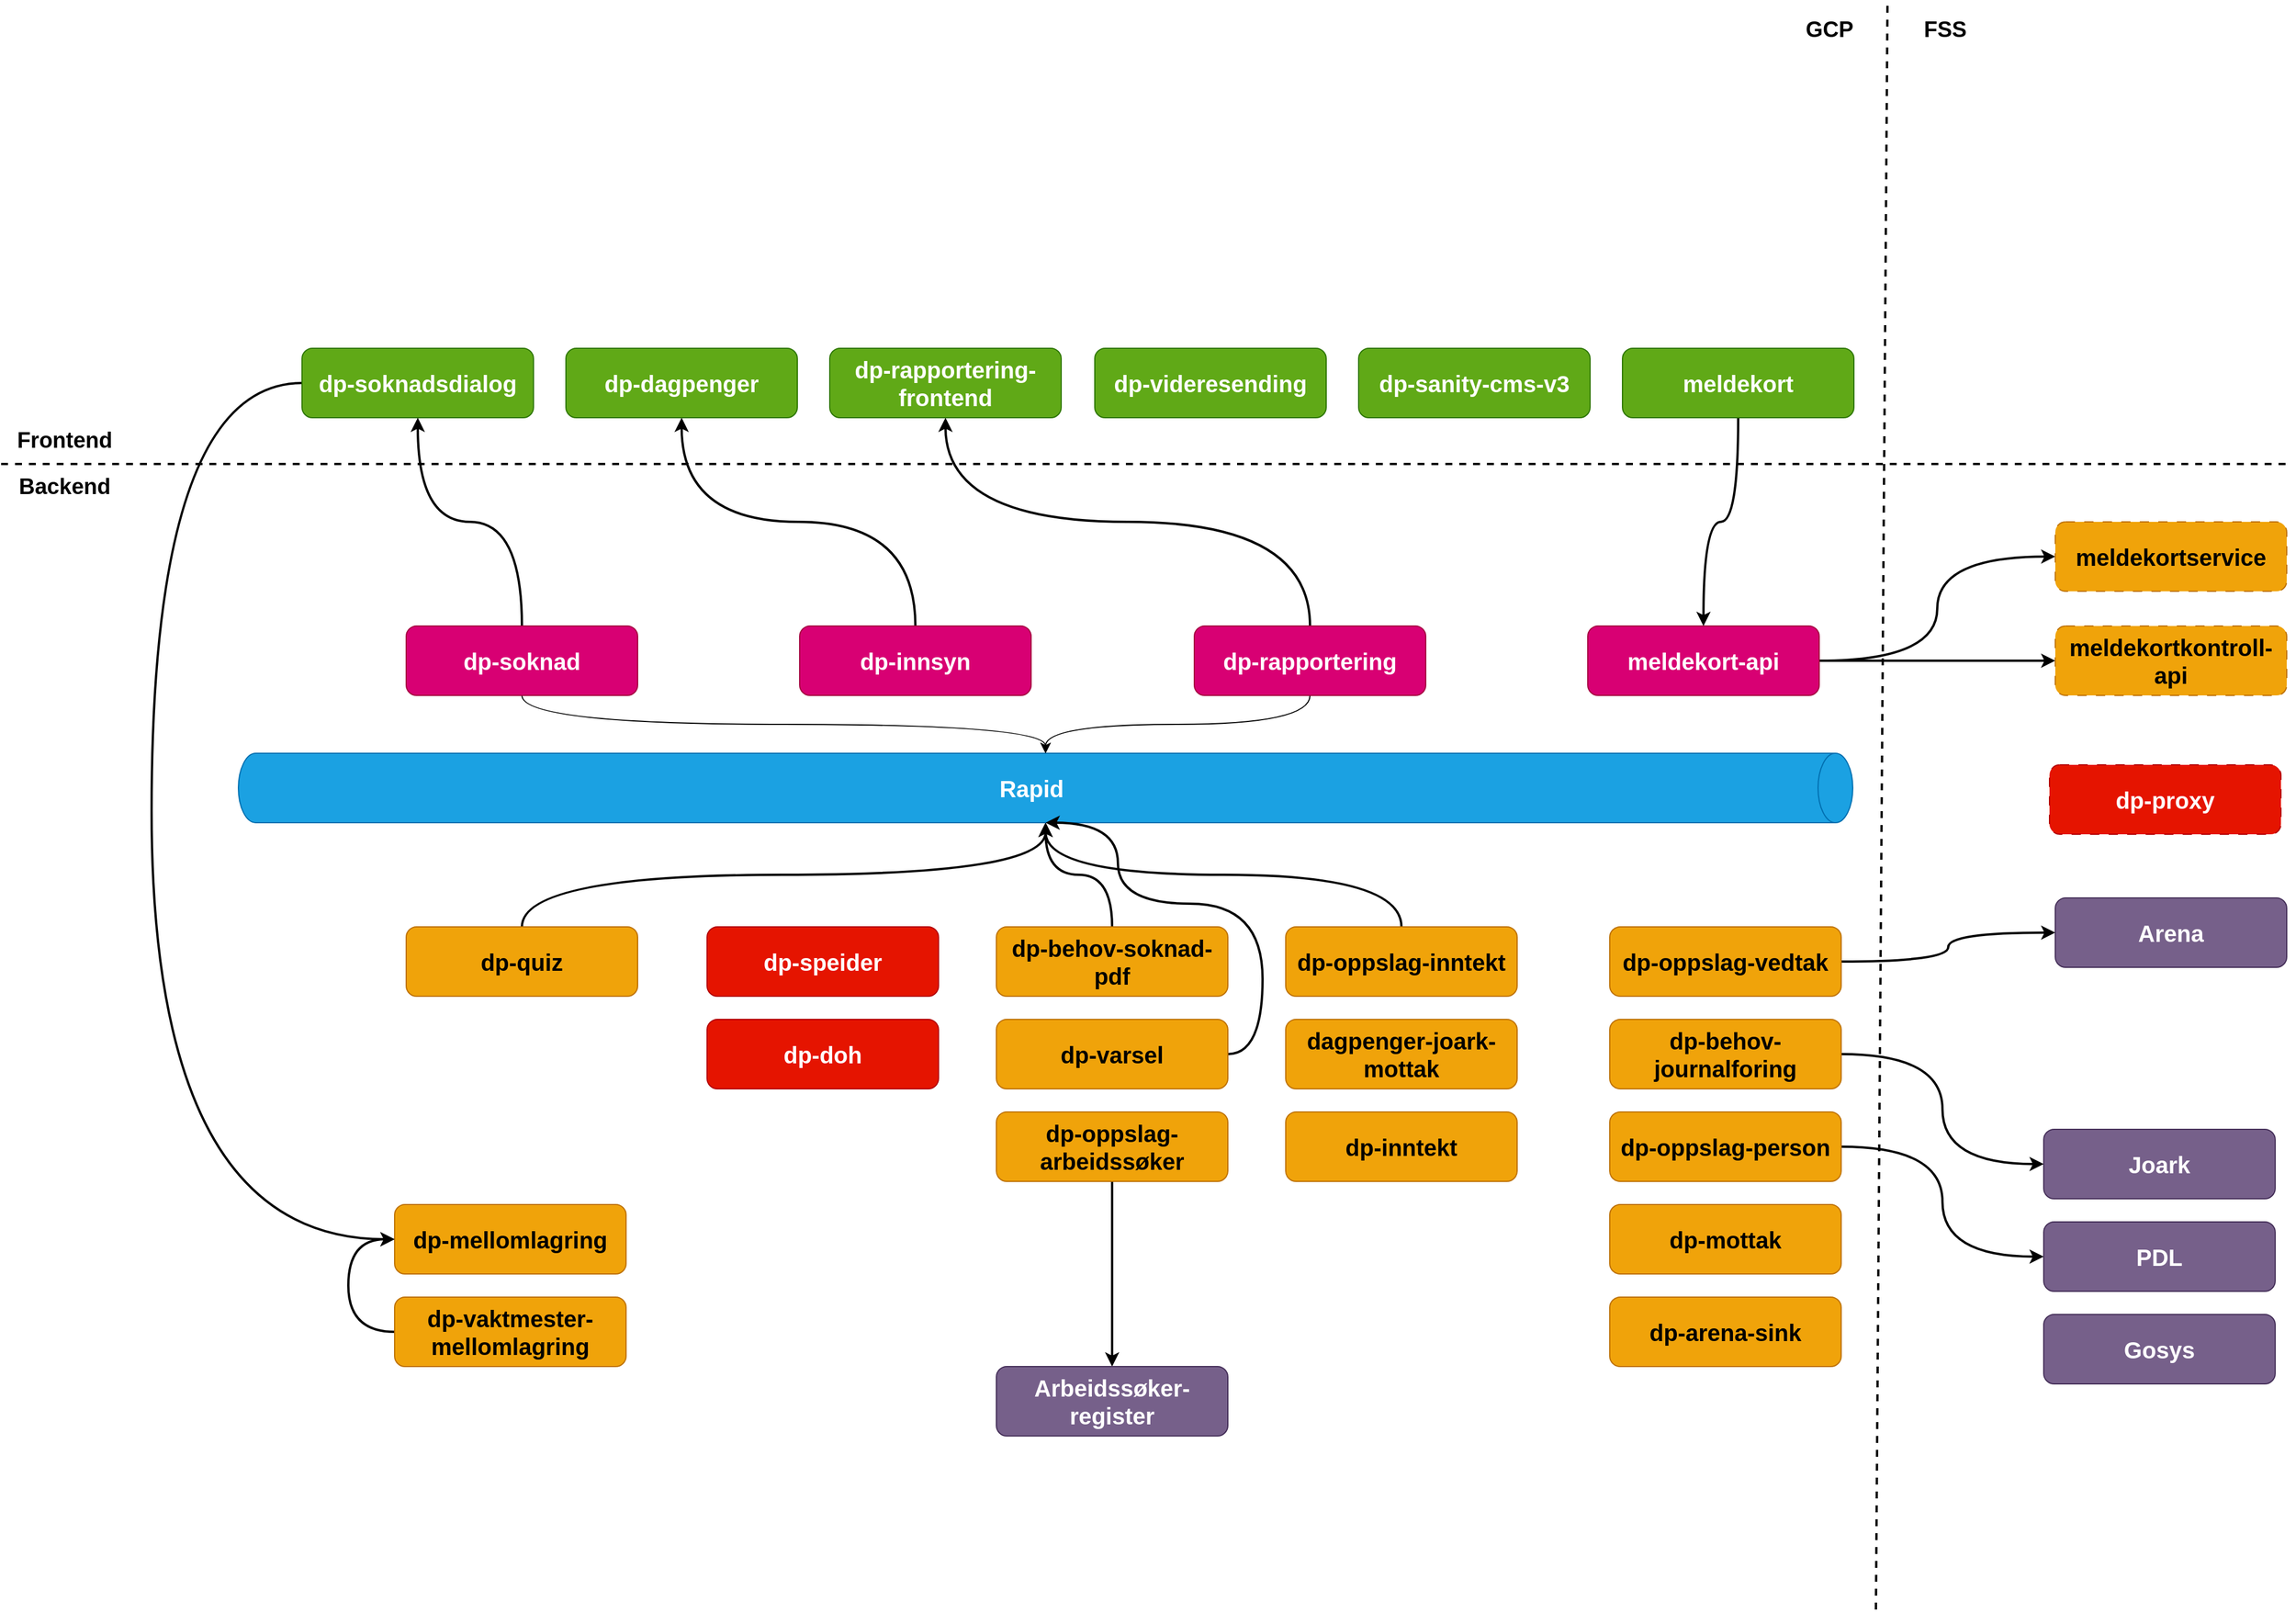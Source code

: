 <mxfile>
    <diagram id="-Lch-_9MEjzNEEFxBhNr" name="Page-1">
        <mxGraphModel dx="2677" dy="2699" grid="1" gridSize="10" guides="1" tooltips="1" connect="1" arrows="1" fold="1" page="1" pageScale="1" pageWidth="827" pageHeight="1169" math="0" shadow="0">
            <root>
                <mxCell id="0"/>
                <mxCell id="1" parent="0"/>
                <mxCell id="87" style="edgeStyle=orthogonalEdgeStyle;curved=1;html=1;entryX=0;entryY=0.5;entryDx=0;entryDy=0;strokeWidth=2;fontSize=20;exitX=0;exitY=0.5;exitDx=0;exitDy=0;" edge="1" parent="1" source="2" target="13">
                    <mxGeometry relative="1" as="geometry">
                        <Array as="points">
                            <mxPoint x="-200" y="-70"/>
                            <mxPoint x="-200" y="670"/>
                        </Array>
                    </mxGeometry>
                </mxCell>
                <mxCell id="2" value="dp-soknadsdialog" style="rounded=1;whiteSpace=wrap;html=1;fillColor=#60a917;fontColor=#ffffff;strokeColor=#2D7600;fontSize=20;fontStyle=1" parent="1" vertex="1">
                    <mxGeometry x="-70" y="-100" width="200" height="60" as="geometry"/>
                </mxCell>
                <mxCell id="16" style="edgeStyle=orthogonalEdgeStyle;shape=connector;curved=1;rounded=1;html=1;labelBackgroundColor=default;strokeColor=default;fontFamily=Helvetica;fontSize=14;fontColor=default;endArrow=classic;fontStyle=1" parent="1" source="3" target="15" edge="1">
                    <mxGeometry relative="1" as="geometry"/>
                </mxCell>
                <mxCell id="94" style="edgeStyle=orthogonalEdgeStyle;curved=1;html=1;entryX=0.5;entryY=1;entryDx=0;entryDy=0;strokeWidth=2;fontSize=20;" edge="1" parent="1" source="3" target="2">
                    <mxGeometry relative="1" as="geometry"/>
                </mxCell>
                <mxCell id="3" value="dp-soknad" style="whiteSpace=wrap;html=1;rounded=1;fillColor=#d80073;fontColor=#ffffff;strokeColor=#A50040;fontSize=20;fontStyle=1" parent="1" vertex="1">
                    <mxGeometry x="20" y="140" width="200" height="60" as="geometry"/>
                </mxCell>
                <mxCell id="93" style="edgeStyle=orthogonalEdgeStyle;curved=1;html=1;strokeWidth=2;fontSize=20;" edge="1" parent="1" source="5" target="15">
                    <mxGeometry relative="1" as="geometry"/>
                </mxCell>
                <mxCell id="5" value="dp-quiz" style="whiteSpace=wrap;html=1;rounded=1;fillColor=#f0a30a;fontColor=#000000;strokeColor=#BD7000;fontSize=20;fontStyle=1" parent="1" vertex="1">
                    <mxGeometry x="20" y="400" width="200" height="60" as="geometry"/>
                </mxCell>
                <mxCell id="19" style="edgeStyle=orthogonalEdgeStyle;shape=connector;curved=1;rounded=1;html=1;entryX=1;entryY=0.5;entryDx=0;entryDy=0;entryPerimeter=0;labelBackgroundColor=default;strokeColor=default;fontFamily=Helvetica;fontSize=14;fontColor=default;endArrow=classic;fontStyle=1;strokeWidth=2;" parent="1" source="7" target="15" edge="1">
                    <mxGeometry relative="1" as="geometry"/>
                </mxCell>
                <mxCell id="7" value="dp-behov-soknad-pdf" style="whiteSpace=wrap;html=1;rounded=1;fillColor=#f0a30a;fontColor=#000000;strokeColor=#BD7000;fontSize=20;fontStyle=1" parent="1" vertex="1">
                    <mxGeometry x="530" y="400" width="200" height="60" as="geometry"/>
                </mxCell>
                <mxCell id="18" style="edgeStyle=orthogonalEdgeStyle;shape=connector;curved=1;rounded=1;html=1;entryX=1;entryY=0.5;entryDx=0;entryDy=0;entryPerimeter=0;labelBackgroundColor=default;strokeColor=default;fontFamily=Helvetica;fontSize=14;fontColor=default;endArrow=classic;fontStyle=1;startArrow=none;strokeWidth=2;" parent="1" source="34" target="15" edge="1">
                    <mxGeometry relative="1" as="geometry"/>
                </mxCell>
                <mxCell id="84" style="edgeStyle=orthogonalEdgeStyle;curved=1;html=1;entryX=0;entryY=0.5;entryDx=0;entryDy=0;strokeWidth=2;fontSize=20;" edge="1" parent="1" source="12" target="25">
                    <mxGeometry relative="1" as="geometry"/>
                </mxCell>
                <mxCell id="12" value="dp-behov-journalforing" style="whiteSpace=wrap;html=1;rounded=1;fillColor=#f0a30a;fontColor=#000000;strokeColor=#BD7000;fontSize=20;fontStyle=1" parent="1" vertex="1">
                    <mxGeometry x="1060" y="480" width="200" height="60" as="geometry"/>
                </mxCell>
                <mxCell id="13" value="dp-mellomlagring" style="whiteSpace=wrap;html=1;rounded=1;fillColor=#f0a30a;fontColor=#000000;strokeColor=#BD7000;fontSize=20;fontStyle=1" parent="1" vertex="1">
                    <mxGeometry x="10" y="640" width="200" height="60" as="geometry"/>
                </mxCell>
                <mxCell id="15" value="Rapid" style="shape=cylinder3;whiteSpace=wrap;html=1;boundedLbl=1;backgroundOutline=1;size=15;fontFamily=Helvetica;fontSize=20;rotation=90;horizontal=0;fillColor=#1ba1e2;strokeColor=#006EAF;fontColor=#ffffff;fontStyle=1" parent="1" vertex="1">
                    <mxGeometry x="542.5" y="-417.5" width="60" height="1395" as="geometry"/>
                </mxCell>
                <mxCell id="22" value="dp-mottak" style="whiteSpace=wrap;html=1;rounded=1;fillColor=#f0a30a;fontColor=#000000;strokeColor=#BD7000;fontSize=20;fontStyle=1" parent="1" vertex="1">
                    <mxGeometry x="1060" y="640" width="200" height="60" as="geometry"/>
                </mxCell>
                <mxCell id="23" value="Arena" style="rounded=1;whiteSpace=wrap;html=1;fontFamily=Helvetica;fontSize=20;fontColor=#ffffff;fillColor=#76608a;strokeColor=#432D57;fontStyle=1" parent="1" vertex="1">
                    <mxGeometry x="1445" y="375" width="200" height="60" as="geometry"/>
                </mxCell>
                <mxCell id="24" value="Gosys" style="rounded=1;whiteSpace=wrap;html=1;fontFamily=Helvetica;fontSize=20;fontColor=#ffffff;fillColor=#76608a;strokeColor=#432D57;fontStyle=1" parent="1" vertex="1">
                    <mxGeometry x="1435" y="735" width="200" height="60" as="geometry"/>
                </mxCell>
                <mxCell id="25" value="Joark" style="rounded=1;whiteSpace=wrap;html=1;fontFamily=Helvetica;fontSize=20;fontColor=#ffffff;fillColor=#76608a;strokeColor=#432D57;fontStyle=1" parent="1" vertex="1">
                    <mxGeometry x="1435" y="575" width="200" height="60" as="geometry"/>
                </mxCell>
                <mxCell id="27" value="dagpenger-joark-mottak" style="rounded=1;whiteSpace=wrap;html=1;fontFamily=Helvetica;fontSize=20;fontColor=#000000;fillColor=#f0a30a;strokeColor=#BD7000;fontStyle=1" parent="1" vertex="1">
                    <mxGeometry x="780" y="480" width="200" height="60" as="geometry"/>
                </mxCell>
                <mxCell id="83" style="edgeStyle=orthogonalEdgeStyle;curved=1;html=1;entryX=0;entryY=0.5;entryDx=0;entryDy=0;strokeWidth=2;fontSize=20;" edge="1" parent="1" source="28" target="29">
                    <mxGeometry relative="1" as="geometry"/>
                </mxCell>
                <mxCell id="28" value="dp-oppslag-person" style="rounded=1;whiteSpace=wrap;html=1;fontFamily=Helvetica;fontSize=20;fontColor=#000000;fillColor=#f0a30a;strokeColor=#BD7000;fontStyle=1" parent="1" vertex="1">
                    <mxGeometry x="1060" y="560" width="200" height="60" as="geometry"/>
                </mxCell>
                <mxCell id="29" value="PDL" style="rounded=1;whiteSpace=wrap;html=1;fontFamily=Helvetica;fontSize=20;fontColor=#ffffff;fillColor=#76608a;strokeColor=#432D57;fontStyle=1" parent="1" vertex="1">
                    <mxGeometry x="1435" y="655" width="200" height="60" as="geometry"/>
                </mxCell>
                <mxCell id="92" style="edgeStyle=orthogonalEdgeStyle;curved=1;html=1;entryX=0.5;entryY=0;entryDx=0;entryDy=0;strokeWidth=2;fontSize=20;" edge="1" parent="1" source="31" target="32">
                    <mxGeometry relative="1" as="geometry"/>
                </mxCell>
                <mxCell id="31" value="dp-oppslag-arbeidssøker" style="rounded=1;whiteSpace=wrap;html=1;fontFamily=Helvetica;fontSize=20;fontColor=#000000;fillColor=#f0a30a;strokeColor=#BD7000;fontStyle=1" parent="1" vertex="1">
                    <mxGeometry x="530" y="560" width="200" height="60" as="geometry"/>
                </mxCell>
                <mxCell id="32" value="Arbeidssøker-register" style="rounded=1;whiteSpace=wrap;html=1;fontFamily=Helvetica;fontSize=20;fontColor=#ffffff;fillColor=#76608a;strokeColor=#432D57;fontStyle=1" parent="1" vertex="1">
                    <mxGeometry x="530" y="780" width="200" height="60" as="geometry"/>
                </mxCell>
                <mxCell id="35" value="dp-inntekt" style="whiteSpace=wrap;html=1;fontSize=20;rounded=1;fillColor=#f0a30a;fontColor=#000000;strokeColor=#BD7000;fontStyle=1" parent="1" vertex="1">
                    <mxGeometry x="780" y="560" width="200" height="60" as="geometry"/>
                </mxCell>
                <mxCell id="89" style="edgeStyle=orthogonalEdgeStyle;curved=1;html=1;entryX=0;entryY=0.5;entryDx=0;entryDy=0;strokeWidth=2;fontSize=20;" edge="1" parent="1" source="37" target="23">
                    <mxGeometry relative="1" as="geometry"/>
                </mxCell>
                <mxCell id="37" value="dp-oppslag-vedtak" style="whiteSpace=wrap;html=1;fontSize=20;rounded=1;fillColor=#f0a30a;fontColor=#000000;strokeColor=#BD7000;fontStyle=1" parent="1" vertex="1">
                    <mxGeometry x="1060" y="400" width="200" height="60" as="geometry"/>
                </mxCell>
                <mxCell id="42" value="" style="edgeStyle=orthogonalEdgeStyle;shape=connector;curved=1;rounded=1;html=1;entryX=0.5;entryY=1;entryDx=0;entryDy=0;labelBackgroundColor=default;strokeColor=default;fontFamily=Helvetica;fontSize=10;fontColor=default;endArrow=classic;fontStyle=0;exitX=0.5;exitY=0;exitDx=0;exitDy=0;strokeWidth=2;" parent="1" source="39" target="40" edge="1">
                    <mxGeometry relative="1" as="geometry"/>
                </mxCell>
                <mxCell id="39" value="dp-innsyn" style="whiteSpace=wrap;html=1;fontSize=20;rounded=1;fillColor=#d80073;fontColor=#ffffff;strokeColor=#A50040;fontStyle=1" parent="1" vertex="1">
                    <mxGeometry x="360" y="140" width="200" height="60" as="geometry"/>
                </mxCell>
                <mxCell id="40" value="dp-dagpenger" style="whiteSpace=wrap;html=1;rounded=1;fillColor=#60a917;fontColor=#ffffff;strokeColor=#2D7600;fontSize=20;fontStyle=1" parent="1" vertex="1">
                    <mxGeometry x="158" y="-100" width="200" height="60" as="geometry"/>
                </mxCell>
                <mxCell id="45" value="" style="edgeStyle=orthogonalEdgeStyle;shape=connector;curved=1;rounded=1;html=1;labelBackgroundColor=default;strokeColor=default;fontFamily=Helvetica;fontSize=14;fontColor=default;endArrow=classic;fontStyle=1;exitX=0.5;exitY=0;exitDx=0;exitDy=0;strokeWidth=2;" parent="1" source="43" target="44" edge="1">
                    <mxGeometry relative="1" as="geometry"/>
                </mxCell>
                <mxCell id="46" style="edgeStyle=orthogonalEdgeStyle;shape=connector;curved=1;rounded=1;html=1;entryX=0;entryY=0.5;entryDx=0;entryDy=0;entryPerimeter=0;labelBackgroundColor=default;strokeColor=default;fontFamily=Helvetica;fontSize=14;fontColor=default;endArrow=classic;fontStyle=1" parent="1" source="43" target="15" edge="1">
                    <mxGeometry relative="1" as="geometry"/>
                </mxCell>
                <mxCell id="43" value="dp-rapportering" style="whiteSpace=wrap;html=1;fontSize=20;rounded=1;fillColor=#d80073;fontColor=#ffffff;strokeColor=#A50040;fontStyle=1" parent="1" vertex="1">
                    <mxGeometry x="701" y="140" width="200" height="60" as="geometry"/>
                </mxCell>
                <mxCell id="44" value="dp-rapportering-frontend" style="whiteSpace=wrap;html=1;fontSize=20;rounded=1;fillColor=#60a917;fontColor=#ffffff;strokeColor=#2D7600;fontStyle=1" parent="1" vertex="1">
                    <mxGeometry x="386" y="-100" width="200" height="60" as="geometry"/>
                </mxCell>
                <mxCell id="90" style="edgeStyle=orthogonalEdgeStyle;curved=1;html=1;entryX=0;entryY=0.5;entryDx=0;entryDy=0;strokeWidth=2;fontSize=20;" edge="1" parent="1" source="47" target="49">
                    <mxGeometry relative="1" as="geometry"/>
                </mxCell>
                <mxCell id="91" style="edgeStyle=orthogonalEdgeStyle;curved=1;html=1;entryX=0;entryY=0.5;entryDx=0;entryDy=0;strokeWidth=2;fontSize=20;" edge="1" parent="1" source="47" target="50">
                    <mxGeometry relative="1" as="geometry"/>
                </mxCell>
                <mxCell id="47" value="meldekort-api" style="whiteSpace=wrap;html=1;fontSize=20;rounded=1;fillColor=#d80073;fontColor=#ffffff;strokeColor=#A50040;fontStyle=1" parent="1" vertex="1">
                    <mxGeometry x="1041" y="140" width="200" height="60" as="geometry"/>
                </mxCell>
                <mxCell id="55" value="" style="edgeStyle=orthogonalEdgeStyle;shape=connector;curved=1;rounded=1;html=1;entryX=0.5;entryY=0;entryDx=0;entryDy=0;labelBackgroundColor=default;strokeColor=default;fontFamily=Helvetica;fontSize=10;fontColor=default;endArrow=classic;fontStyle=0;strokeWidth=2;" parent="1" source="48" target="47" edge="1">
                    <mxGeometry relative="1" as="geometry"/>
                </mxCell>
                <mxCell id="48" value="meldekort" style="whiteSpace=wrap;html=1;fontSize=20;rounded=1;fillColor=#60a917;fontColor=#ffffff;strokeColor=#2D7600;fontStyle=1" parent="1" vertex="1">
                    <mxGeometry x="1071" y="-100" width="200" height="60" as="geometry"/>
                </mxCell>
                <mxCell id="49" value="meldekortservice" style="whiteSpace=wrap;html=1;fontSize=20;rounded=1;dashed=1;dashPattern=8 8;fillColor=#f0a30a;fontColor=#000000;strokeColor=#BD7000;fontStyle=1" parent="1" vertex="1">
                    <mxGeometry x="1445" y="50" width="200" height="60" as="geometry"/>
                </mxCell>
                <mxCell id="50" value="meldekortkontroll-api" style="whiteSpace=wrap;html=1;fontSize=20;rounded=1;dashed=1;dashPattern=8 8;fillColor=#f0a30a;fontColor=#000000;strokeColor=#BD7000;fontStyle=1" parent="1" vertex="1">
                    <mxGeometry x="1445" y="140" width="200" height="60" as="geometry"/>
                </mxCell>
                <mxCell id="51" value="dp-proxy" style="whiteSpace=wrap;html=1;fontSize=20;rounded=1;dashed=1;dashPattern=8 8;fillColor=#e51400;fontColor=#ffffff;strokeColor=#B20000;fontStyle=1" parent="1" vertex="1">
                    <mxGeometry x="1440" y="260" width="200" height="60" as="geometry"/>
                </mxCell>
                <mxCell id="52" value="dp-speider" style="whiteSpace=wrap;html=1;fontSize=20;rounded=1;fillColor=#e51400;fontColor=#ffffff;strokeColor=#B20000;fontStyle=1" parent="1" vertex="1">
                    <mxGeometry x="280" y="400" width="200" height="60" as="geometry"/>
                </mxCell>
                <mxCell id="53" value="dp-doh" style="whiteSpace=wrap;html=1;fontSize=20;rounded=1;fillColor=#e51400;fontColor=#ffffff;strokeColor=#B20000;fontStyle=1" parent="1" vertex="1">
                    <mxGeometry x="280" y="480" width="200" height="60" as="geometry"/>
                </mxCell>
                <mxCell id="85" style="edgeStyle=orthogonalEdgeStyle;curved=1;html=1;entryX=0;entryY=0.5;entryDx=0;entryDy=0;strokeWidth=2;fontSize=20;exitX=0;exitY=0.5;exitDx=0;exitDy=0;" edge="1" parent="1" source="54" target="13">
                    <mxGeometry relative="1" as="geometry">
                        <Array as="points">
                            <mxPoint x="-30" y="750"/>
                            <mxPoint x="-30" y="670"/>
                        </Array>
                    </mxGeometry>
                </mxCell>
                <mxCell id="54" value="dp-vaktmester-mellomlagring" style="whiteSpace=wrap;html=1;fontSize=20;rounded=1;fillColor=#f0a30a;fontColor=#000000;strokeColor=#BD7000;fontStyle=1" parent="1" vertex="1">
                    <mxGeometry x="10" y="720" width="200" height="60" as="geometry"/>
                </mxCell>
                <mxCell id="59" value="dp-videresending" style="whiteSpace=wrap;html=1;fontSize=20;rounded=1;fillColor=#60a917;fontColor=#ffffff;strokeColor=#2D7600;fontStyle=1" parent="1" vertex="1">
                    <mxGeometry x="615" y="-100" width="200" height="60" as="geometry"/>
                </mxCell>
                <mxCell id="64" style="edgeStyle=orthogonalEdgeStyle;shape=connector;curved=1;rounded=1;html=1;labelBackgroundColor=default;strokeColor=default;fontFamily=Helvetica;fontSize=14;fontColor=default;endArrow=classic;fontStyle=1;exitX=1;exitY=0.5;exitDx=0;exitDy=0;entryX=1;entryY=0.5;entryDx=0;entryDy=0;entryPerimeter=0;strokeWidth=2;" parent="1" source="60" target="15" edge="1">
                    <mxGeometry relative="1" as="geometry">
                        <Array as="points">
                            <mxPoint x="760" y="510"/>
                            <mxPoint x="760" y="380"/>
                            <mxPoint x="635" y="380"/>
                        </Array>
                    </mxGeometry>
                </mxCell>
                <mxCell id="60" value="dp-varsel" style="whiteSpace=wrap;html=1;fontSize=20;rounded=1;fillColor=#f0a30a;fontColor=#000000;strokeColor=#BD7000;fontStyle=1" parent="1" vertex="1">
                    <mxGeometry x="530" y="480" width="200" height="60" as="geometry"/>
                </mxCell>
                <mxCell id="61" value="dp-sanity-cms-v3" style="whiteSpace=wrap;html=1;fontSize=20;rounded=1;fillColor=#60a917;fontColor=#ffffff;strokeColor=#2D7600;fontStyle=1" parent="1" vertex="1">
                    <mxGeometry x="843" y="-100" width="200" height="60" as="geometry"/>
                </mxCell>
                <mxCell id="62" value="dp-arena-sink" style="whiteSpace=wrap;html=1;fontSize=20;rounded=1;fillColor=#f0a30a;fontColor=#000000;strokeColor=#BD7000;fontStyle=1" parent="1" vertex="1">
                    <mxGeometry x="1060" y="720" width="200" height="60" as="geometry"/>
                </mxCell>
                <mxCell id="72" value="" style="endArrow=none;dashed=1;html=1;fontSize=10;strokeWidth=2;" edge="1" parent="1">
                    <mxGeometry width="50" height="50" relative="1" as="geometry">
                        <mxPoint x="1290" y="990" as="sourcePoint"/>
                        <mxPoint x="1300" y="-400" as="targetPoint"/>
                    </mxGeometry>
                </mxCell>
                <mxCell id="74" value="FSS" style="text;html=1;strokeColor=none;fillColor=none;align=center;verticalAlign=middle;whiteSpace=wrap;rounded=0;fontSize=19;fontStyle=1" vertex="1" parent="1">
                    <mxGeometry x="1320" y="-395" width="60" height="40" as="geometry"/>
                </mxCell>
                <mxCell id="75" value="GCP" style="text;html=1;strokeColor=none;fillColor=none;align=center;verticalAlign=middle;whiteSpace=wrap;rounded=0;fontSize=19;fontStyle=1" vertex="1" parent="1">
                    <mxGeometry x="1220" y="-395" width="60" height="40" as="geometry"/>
                </mxCell>
                <mxCell id="79" value="" style="endArrow=none;dashed=1;html=1;strokeWidth=2;fontSize=10;curved=1;" edge="1" parent="1">
                    <mxGeometry width="50" height="50" relative="1" as="geometry">
                        <mxPoint x="-330" as="sourcePoint"/>
                        <mxPoint x="1650" as="targetPoint"/>
                    </mxGeometry>
                </mxCell>
                <mxCell id="80" value="Frontend" style="text;html=1;strokeColor=none;fillColor=none;align=center;verticalAlign=middle;whiteSpace=wrap;rounded=0;fontSize=19;fontStyle=1" vertex="1" parent="1">
                    <mxGeometry x="-330" y="-40" width="110" height="40" as="geometry"/>
                </mxCell>
                <mxCell id="81" value="Backend" style="text;html=1;strokeColor=none;fillColor=none;align=center;verticalAlign=middle;whiteSpace=wrap;rounded=0;fontSize=19;fontStyle=1" vertex="1" parent="1">
                    <mxGeometry x="-330" width="110" height="40" as="geometry"/>
                </mxCell>
                <mxCell id="34" value="dp-oppslag-inntekt" style="rounded=1;whiteSpace=wrap;html=1;fontFamily=Helvetica;fontSize=20;fontColor=#000000;fillColor=#f0a30a;strokeColor=#BD7000;fontStyle=1" parent="1" vertex="1">
                    <mxGeometry x="780" y="400" width="200" height="60" as="geometry"/>
                </mxCell>
            </root>
        </mxGraphModel>
    </diagram>
</mxfile>